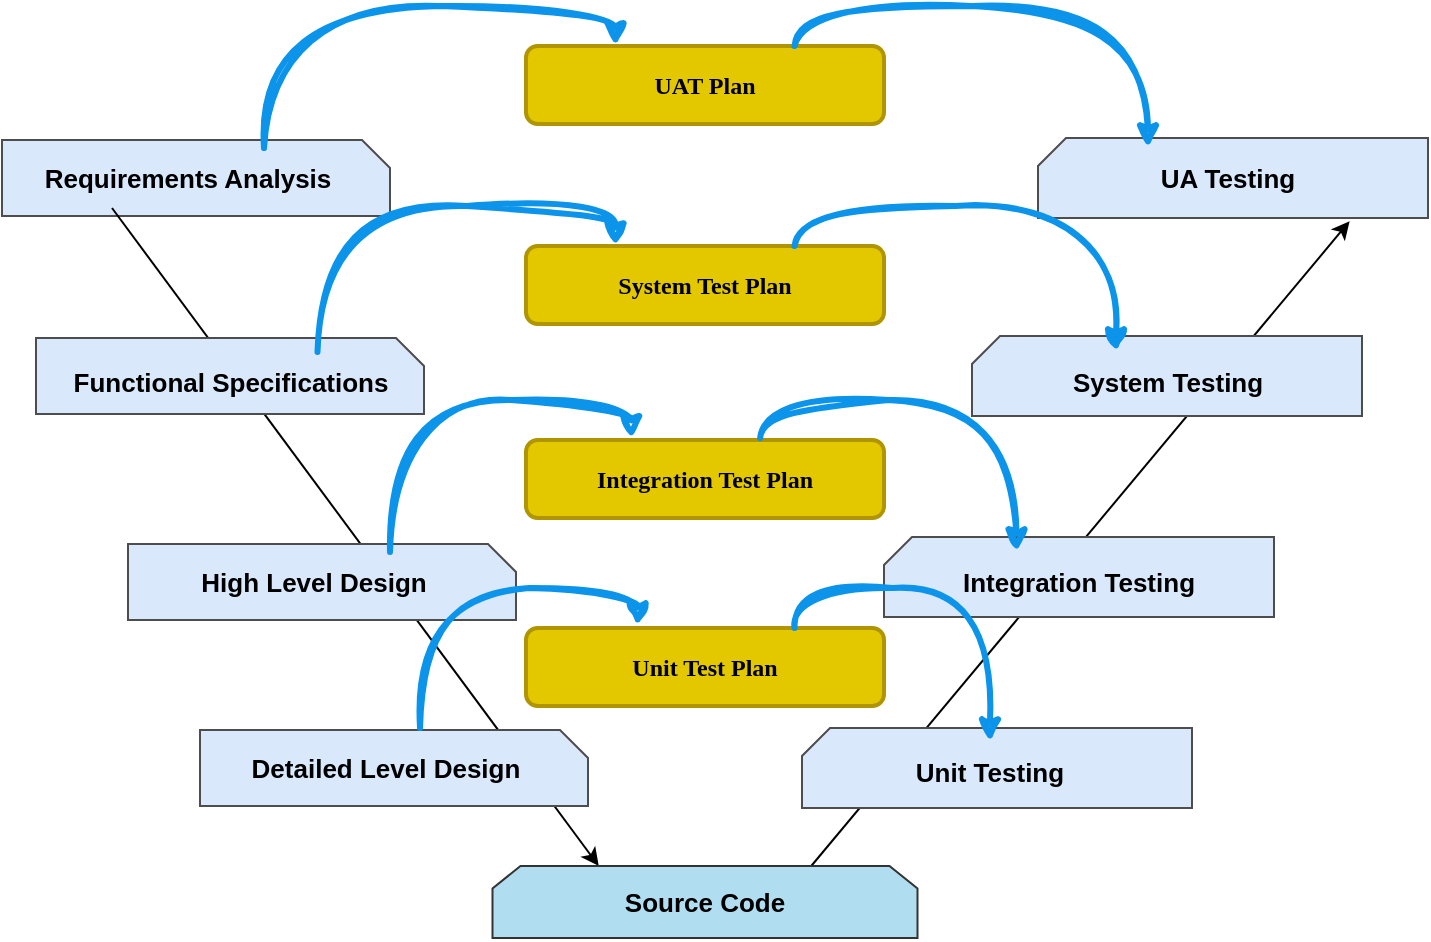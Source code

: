 <mxfile version="26.1.0">
  <diagram name="Trang-1" id="qzQNUBOMaRNUFNA909rG">
    <mxGraphModel dx="1313" dy="653" grid="0" gridSize="10" guides="1" tooltips="1" connect="1" arrows="1" fold="1" page="1" pageScale="1" pageWidth="827" pageHeight="1169" math="0" shadow="0">
      <root>
        <mxCell id="0" />
        <mxCell id="1" parent="0" />
        <mxCell id="zTSaxu87msBnUwCnOd0_-35" style="rounded=0;orthogonalLoop=1;jettySize=auto;html=1;exitX=0.75;exitY=0;exitDx=0;exitDy=0;entryX=0.799;entryY=1.04;entryDx=0;entryDy=0;entryPerimeter=0;" parent="1" source="zTSaxu87msBnUwCnOd0_-34" target="zTSaxu87msBnUwCnOd0_-10" edge="1">
          <mxGeometry relative="1" as="geometry" />
        </mxCell>
        <mxCell id="zTSaxu87msBnUwCnOd0_-2" value="UAT Plan" style="rounded=1;whiteSpace=wrap;html=1;fillColor=#e3c800;strokeColor=#B09500;fontColor=#000000;strokeWidth=2;fontStyle=1;fontFamily=Verdana;fontSize=12;" parent="1" vertex="1">
          <mxGeometry x="327" y="299" width="179" height="39" as="geometry" />
        </mxCell>
        <mxCell id="zTSaxu87msBnUwCnOd0_-3" value="System Test Plan" style="rounded=1;whiteSpace=wrap;html=1;fillColor=#e3c800;strokeColor=#B09500;fontColor=#000000;strokeWidth=2;fontStyle=1;fontFamily=Verdana;fontSize=12;" parent="1" vertex="1">
          <mxGeometry x="327" y="399" width="179" height="39" as="geometry" />
        </mxCell>
        <mxCell id="zTSaxu87msBnUwCnOd0_-4" value="Integration Test Plan" style="rounded=1;whiteSpace=wrap;html=1;fillColor=#e3c800;strokeColor=#B09500;fontColor=#000000;strokeWidth=2;fontStyle=1;fontFamily=Verdana;fontSize=12;" parent="1" vertex="1">
          <mxGeometry x="327" y="496" width="179" height="39" as="geometry" />
        </mxCell>
        <mxCell id="zTSaxu87msBnUwCnOd0_-5" value="Unit Test Plan" style="rounded=1;whiteSpace=wrap;html=1;fillColor=#e3c800;strokeColor=#B09500;fontColor=#000000;strokeWidth=2;fontStyle=1;fontFamily=Verdana;fontSize=12;" parent="1" vertex="1">
          <mxGeometry x="327" y="590" width="179" height="39" as="geometry" />
        </mxCell>
        <mxCell id="zTSaxu87msBnUwCnOd0_-10" value="" style="verticalLabelPosition=bottom;verticalAlign=top;html=1;shape=card;whiteSpace=wrap;size=14;arcSize=12;fillColor=#dae8fc;strokeColor=#4D4D4D;" parent="1" vertex="1">
          <mxGeometry x="583" y="345" width="195" height="40" as="geometry" />
        </mxCell>
        <mxCell id="zTSaxu87msBnUwCnOd0_-11" value="&lt;b&gt;&lt;font style=&quot;font-size: 13px;&quot;&gt;UA Testing&lt;/font&gt;&lt;/b&gt;" style="text;html=1;align=center;verticalAlign=middle;whiteSpace=wrap;rounded=0;" parent="1" vertex="1">
          <mxGeometry x="638" y="350" width="80" height="30" as="geometry" />
        </mxCell>
        <mxCell id="zTSaxu87msBnUwCnOd0_-12" value="" style="verticalLabelPosition=bottom;verticalAlign=top;html=1;shape=card;whiteSpace=wrap;size=14;arcSize=12;fillColor=#dae8fc;strokeColor=#4D4D4D;" parent="1" vertex="1">
          <mxGeometry x="550" y="444" width="195" height="40" as="geometry" />
        </mxCell>
        <mxCell id="zTSaxu87msBnUwCnOd0_-13" value="&lt;b&gt;&lt;font style=&quot;font-size: 13px;&quot;&gt;System Testing&lt;/font&gt;&lt;/b&gt;" style="text;html=1;align=center;verticalAlign=middle;whiteSpace=wrap;rounded=0;" parent="1" vertex="1">
          <mxGeometry x="596.5" y="452" width="102" height="30" as="geometry" />
        </mxCell>
        <mxCell id="zTSaxu87msBnUwCnOd0_-14" value="" style="verticalLabelPosition=bottom;verticalAlign=top;html=1;shape=card;whiteSpace=wrap;size=14;arcSize=12;fillColor=#dae8fc;strokeColor=#4D4D4D;" parent="1" vertex="1">
          <mxGeometry x="506" y="544.5" width="195" height="40" as="geometry" />
        </mxCell>
        <mxCell id="zTSaxu87msBnUwCnOd0_-15" value="&lt;b&gt;&lt;font style=&quot;font-size: 13px;&quot;&gt;Integration Testing&lt;/font&gt;&lt;/b&gt;" style="text;html=1;align=center;verticalAlign=middle;whiteSpace=wrap;rounded=0;" parent="1" vertex="1">
          <mxGeometry x="541" y="552" width="125" height="30" as="geometry" />
        </mxCell>
        <mxCell id="zTSaxu87msBnUwCnOd0_-16" value="" style="verticalLabelPosition=bottom;verticalAlign=top;html=1;shape=card;whiteSpace=wrap;size=14;arcSize=12;fillColor=#dae8fc;strokeColor=#4D4D4D;" parent="1" vertex="1">
          <mxGeometry x="465" y="640" width="195" height="40" as="geometry" />
        </mxCell>
        <mxCell id="zTSaxu87msBnUwCnOd0_-17" value="&lt;b&gt;&lt;font style=&quot;font-size: 13px;&quot;&gt;Unit Testing&lt;/font&gt;&lt;/b&gt;" style="text;html=1;align=center;verticalAlign=middle;whiteSpace=wrap;rounded=0;" parent="1" vertex="1">
          <mxGeometry x="519" y="647" width="80" height="30" as="geometry" />
        </mxCell>
        <mxCell id="zTSaxu87msBnUwCnOd0_-26" value="" style="shape=card;whiteSpace=wrap;html=1;rotation=90;size=14;fillColor=#dae8fc;strokeColor=#4D4D4D;" parent="1" vertex="1">
          <mxGeometry x="143" y="268" width="38" height="194" as="geometry" />
        </mxCell>
        <mxCell id="zTSaxu87msBnUwCnOd0_-36" style="rounded=0;orthogonalLoop=1;jettySize=auto;html=1;exitX=0.25;exitY=1;exitDx=0;exitDy=0;entryX=0.25;entryY=0;entryDx=0;entryDy=0;" parent="1" source="zTSaxu87msBnUwCnOd0_-27" target="zTSaxu87msBnUwCnOd0_-34" edge="1">
          <mxGeometry relative="1" as="geometry" />
        </mxCell>
        <mxCell id="zTSaxu87msBnUwCnOd0_-41" style="edgeStyle=orthogonalEdgeStyle;rounded=0;orthogonalLoop=1;jettySize=auto;html=1;exitX=0.75;exitY=0;exitDx=0;exitDy=0;entryX=0.25;entryY=0;entryDx=0;entryDy=0;curved=1;shadow=0;flowAnimation=0;strokeWidth=3;endWidth=12;endSize=5;sketch=1;curveFitting=1;jiggle=2;strokeColor=light-dark(#0b94ea, #ededed);" parent="1" source="zTSaxu87msBnUwCnOd0_-27" target="zTSaxu87msBnUwCnOd0_-2" edge="1">
          <mxGeometry relative="1" as="geometry" />
        </mxCell>
        <mxCell id="zTSaxu87msBnUwCnOd0_-27" value="&lt;b&gt;&lt;font style=&quot;font-size: 13px;&quot;&gt;Requirements Analysis&lt;/font&gt;&lt;/b&gt;" style="text;html=1;align=center;verticalAlign=middle;whiteSpace=wrap;rounded=0;" parent="1" vertex="1">
          <mxGeometry x="82" y="350" width="152" height="30" as="geometry" />
        </mxCell>
        <mxCell id="zTSaxu87msBnUwCnOd0_-28" value="" style="shape=card;whiteSpace=wrap;html=1;rotation=90;size=14;fillColor=#dae8fc;strokeColor=#4D4D4D;" parent="1" vertex="1">
          <mxGeometry x="160" y="367" width="38" height="194" as="geometry" />
        </mxCell>
        <mxCell id="zTSaxu87msBnUwCnOd0_-29" value="&lt;b&gt;&lt;font style=&quot;font-size: 13px;&quot;&gt;Functional Specifications&lt;/font&gt;&lt;/b&gt;" style="text;html=1;align=center;verticalAlign=middle;whiteSpace=wrap;rounded=0;" parent="1" vertex="1">
          <mxGeometry x="91.5" y="452" width="175" height="30" as="geometry" />
        </mxCell>
        <mxCell id="zTSaxu87msBnUwCnOd0_-30" value="" style="shape=card;whiteSpace=wrap;html=1;rotation=90;size=14;fillColor=#dae8fc;strokeColor=#4D4D4D;" parent="1" vertex="1">
          <mxGeometry x="206" y="470" width="38" height="194" as="geometry" />
        </mxCell>
        <mxCell id="zTSaxu87msBnUwCnOd0_-31" value="&lt;b&gt;&lt;font style=&quot;font-size: 13px;&quot;&gt;High Level Design&lt;/font&gt;&lt;/b&gt;" style="text;html=1;align=center;verticalAlign=middle;whiteSpace=wrap;rounded=0;" parent="1" vertex="1">
          <mxGeometry x="145" y="552" width="152" height="30" as="geometry" />
        </mxCell>
        <mxCell id="zTSaxu87msBnUwCnOd0_-32" value="" style="shape=card;whiteSpace=wrap;html=1;rotation=90;size=14;fillColor=#dae8fc;strokeColor=#4D4D4D;" parent="1" vertex="1">
          <mxGeometry x="242" y="563" width="38" height="194" as="geometry" />
        </mxCell>
        <mxCell id="zTSaxu87msBnUwCnOd0_-33" value="&lt;b&gt;&lt;font style=&quot;font-size: 13px;&quot;&gt;Detailed Level Design&lt;/font&gt;&lt;/b&gt;" style="text;html=1;align=center;verticalAlign=middle;whiteSpace=wrap;rounded=0;" parent="1" vertex="1">
          <mxGeometry x="181" y="645" width="152" height="30" as="geometry" />
        </mxCell>
        <mxCell id="zTSaxu87msBnUwCnOd0_-34" value="&lt;b&gt;&lt;font style=&quot;font-size: 13px;&quot;&gt;Source Code&lt;/font&gt;&lt;/b&gt;" style="shape=loopLimit;whiteSpace=wrap;html=1;size=14;fillColor=#b1ddf0;strokeColor=#333333;" parent="1" vertex="1">
          <mxGeometry x="310.25" y="709" width="212.5" height="36" as="geometry" />
        </mxCell>
        <mxCell id="qtdvG66Vz9t3ZKwrpJFg-1" style="edgeStyle=orthogonalEdgeStyle;rounded=0;orthogonalLoop=1;jettySize=auto;html=1;exitX=0.75;exitY=0;exitDx=0;exitDy=0;entryX=0.25;entryY=0;entryDx=0;entryDy=0;curved=1;shadow=0;flowAnimation=0;strokeWidth=3;endWidth=12;endSize=5;sketch=1;curveFitting=1;jiggle=2;strokeColor=light-dark(#0b94ea, #ededed);" edge="1" parent="1" source="zTSaxu87msBnUwCnOd0_-29" target="zTSaxu87msBnUwCnOd0_-3">
          <mxGeometry relative="1" as="geometry">
            <mxPoint x="198" y="416" as="sourcePoint" />
            <mxPoint x="374" y="365" as="targetPoint" />
          </mxGeometry>
        </mxCell>
        <mxCell id="qtdvG66Vz9t3ZKwrpJFg-2" style="edgeStyle=orthogonalEdgeStyle;rounded=0;orthogonalLoop=1;jettySize=auto;html=1;exitX=0.75;exitY=0;exitDx=0;exitDy=0;entryX=0.294;entryY=-0.015;entryDx=0;entryDy=0;curved=1;shadow=0;flowAnimation=0;strokeWidth=3;endWidth=12;endSize=5;sketch=1;curveFitting=1;jiggle=2;strokeColor=light-dark(#0b94ea, #ededed);entryPerimeter=0;" edge="1" parent="1" source="zTSaxu87msBnUwCnOd0_-31" target="zTSaxu87msBnUwCnOd0_-4">
          <mxGeometry relative="1" as="geometry">
            <mxPoint x="222" y="513" as="sourcePoint" />
            <mxPoint x="398" y="462" as="targetPoint" />
          </mxGeometry>
        </mxCell>
        <mxCell id="qtdvG66Vz9t3ZKwrpJFg-3" style="edgeStyle=orthogonalEdgeStyle;rounded=0;orthogonalLoop=1;jettySize=auto;html=1;entryX=0.312;entryY=-0.026;entryDx=0;entryDy=0;curved=1;shadow=0;flowAnimation=0;strokeWidth=3;endWidth=12;endSize=5;sketch=1;curveFitting=1;jiggle=2;strokeColor=light-dark(#0b94ea, #ededed);entryPerimeter=0;exitX=0.612;exitY=-0.167;exitDx=0;exitDy=0;exitPerimeter=0;" edge="1" parent="1" source="zTSaxu87msBnUwCnOd0_-33" target="zTSaxu87msBnUwCnOd0_-5">
          <mxGeometry relative="1" as="geometry">
            <mxPoint x="237" y="634.75" as="sourcePoint" />
            <mxPoint x="413" y="583.75" as="targetPoint" />
          </mxGeometry>
        </mxCell>
        <mxCell id="qtdvG66Vz9t3ZKwrpJFg-4" style="edgeStyle=orthogonalEdgeStyle;rounded=0;orthogonalLoop=1;jettySize=auto;html=1;exitX=0.75;exitY=0;exitDx=0;exitDy=0;entryX=0;entryY=0;entryDx=0;entryDy=0;curved=1;shadow=0;flowAnimation=0;strokeWidth=3;endWidth=12;endSize=5;sketch=1;curveFitting=1;jiggle=2;strokeColor=light-dark(#0b94ea, #ededed);" edge="1" parent="1" source="zTSaxu87msBnUwCnOd0_-2" target="zTSaxu87msBnUwCnOd0_-11">
          <mxGeometry relative="1" as="geometry">
            <mxPoint x="506" y="305" as="sourcePoint" />
            <mxPoint x="682" y="254" as="targetPoint" />
          </mxGeometry>
        </mxCell>
        <mxCell id="qtdvG66Vz9t3ZKwrpJFg-8" style="edgeStyle=orthogonalEdgeStyle;rounded=0;orthogonalLoop=1;jettySize=auto;html=1;exitX=0.75;exitY=0;exitDx=0;exitDy=0;entryX=0.25;entryY=0;entryDx=0;entryDy=0;curved=1;shadow=0;flowAnimation=0;strokeWidth=3;endWidth=12;endSize=5;sketch=1;curveFitting=1;jiggle=2;strokeColor=light-dark(#0b94ea, #ededed);" edge="1" parent="1" source="zTSaxu87msBnUwCnOd0_-3" target="zTSaxu87msBnUwCnOd0_-13">
          <mxGeometry relative="1" as="geometry">
            <mxPoint x="458" y="375" as="sourcePoint" />
            <mxPoint x="635" y="426" as="targetPoint" />
          </mxGeometry>
        </mxCell>
        <mxCell id="qtdvG66Vz9t3ZKwrpJFg-9" style="edgeStyle=orthogonalEdgeStyle;rounded=0;orthogonalLoop=1;jettySize=auto;html=1;curved=1;shadow=0;flowAnimation=0;strokeWidth=3;endWidth=12;endSize=5;sketch=1;curveFitting=1;jiggle=2;strokeColor=light-dark(#0b94ea, #ededed);exitX=0.654;exitY=-0.026;exitDx=0;exitDy=0;exitPerimeter=0;entryX=0.25;entryY=0;entryDx=0;entryDy=0;" edge="1" parent="1" source="zTSaxu87msBnUwCnOd0_-4" target="zTSaxu87msBnUwCnOd0_-15">
          <mxGeometry relative="1" as="geometry">
            <mxPoint x="468" y="464" as="sourcePoint" />
            <mxPoint x="637.5" y="539" as="targetPoint" />
          </mxGeometry>
        </mxCell>
        <mxCell id="qtdvG66Vz9t3ZKwrpJFg-10" style="edgeStyle=orthogonalEdgeStyle;rounded=0;orthogonalLoop=1;jettySize=auto;html=1;exitX=0.75;exitY=0;exitDx=0;exitDy=0;entryX=0.5;entryY=0;entryDx=0;entryDy=0;curved=1;shadow=0;flowAnimation=0;strokeWidth=3;endWidth=12;endSize=5;sketch=1;curveFitting=1;jiggle=2;strokeColor=light-dark(#0b94ea, #ededed);" edge="1" parent="1" source="zTSaxu87msBnUwCnOd0_-5" target="zTSaxu87msBnUwCnOd0_-17">
          <mxGeometry relative="1" as="geometry">
            <mxPoint x="456" y="571" as="sourcePoint" />
            <mxPoint x="633" y="622" as="targetPoint" />
          </mxGeometry>
        </mxCell>
      </root>
    </mxGraphModel>
  </diagram>
</mxfile>
